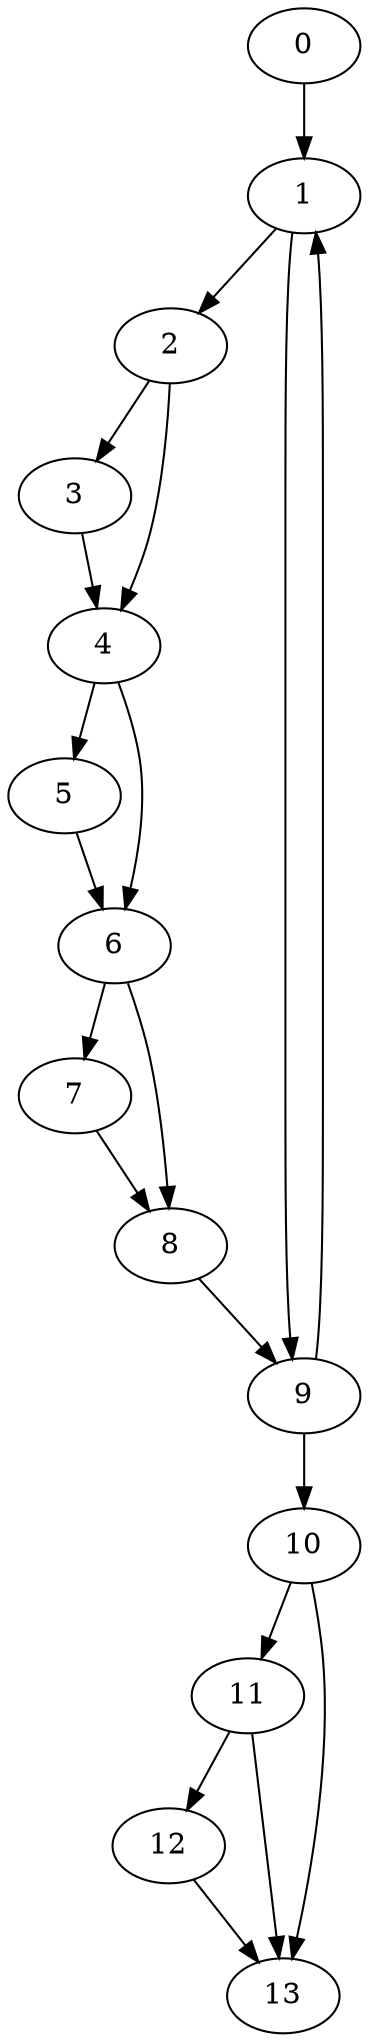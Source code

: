 digraph {
	0
	1
	2
	3
	4
	5
	6
	7
	8
	9
	10
	11
	12
	13
	2 -> 3
	6 -> 7
	9 -> 10
	10 -> 11
	11 -> 12
	4 -> 5
	12 -> 13
	10 -> 13
	11 -> 13
	1 -> 2
	5 -> 6
	4 -> 6
	6 -> 8
	7 -> 8
	0 -> 1
	9 -> 1
	2 -> 4
	3 -> 4
	1 -> 9
	8 -> 9
}
